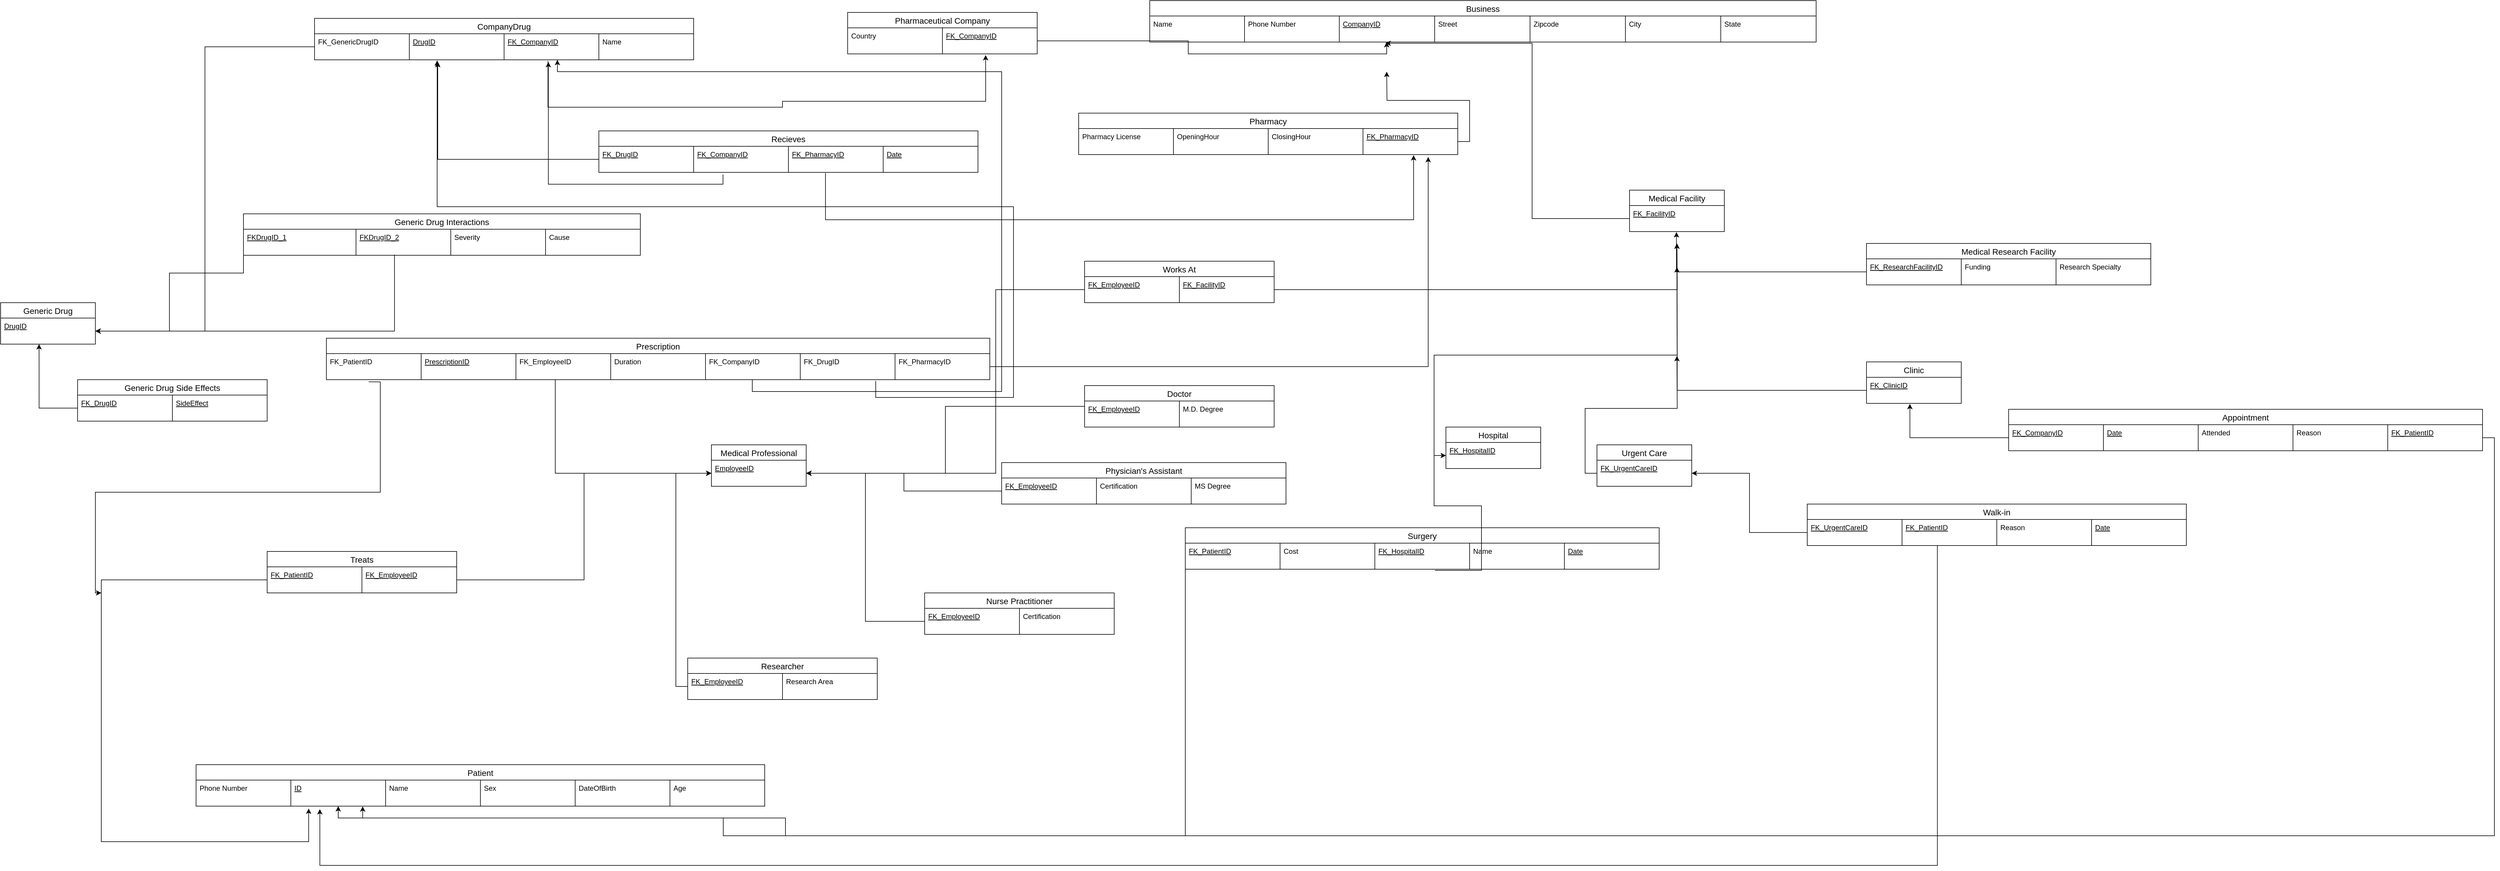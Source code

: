 <mxfile version="14.4.3" type="github">
  <diagram id="miAms7-wk8gSs7gAEDNE" name="Page-1">
    <mxGraphModel dx="1848" dy="2620" grid="1" gridSize="10" guides="1" tooltips="1" connect="1" arrows="1" fold="1" page="1" pageScale="1" pageWidth="850" pageHeight="1100" math="0" shadow="0">
      <root>
        <mxCell id="0" />
        <mxCell id="1" parent="0" />
        <mxCell id="jDIcjREZJwfRCK5uvEHR-30" value="Generic Drug" style="swimlane;fontStyle=0;childLayout=stackLayout;vertical=1;startSize=26;verticalStack=0;resizeParent=1;resizeParentMax=0;resizeLast=0;collapsible=1;marginBottom=0;align=center;fontSize=14;" vertex="1" parent="1">
          <mxGeometry x="40" y="260" width="160" height="70" as="geometry" />
        </mxCell>
        <mxCell id="jDIcjREZJwfRCK5uvEHR-31" value="DrugID" style="text;fillColor=none;spacingLeft=4;spacingRight=4;overflow=hidden;rotatable=0;points=[[0,0.5],[1,0.5]];portConstraint=eastwest;fontSize=12;strokeColor=#000000;fontStyle=4" vertex="1" parent="jDIcjREZJwfRCK5uvEHR-30">
          <mxGeometry y="26" width="160" height="44" as="geometry" />
        </mxCell>
        <mxCell id="jDIcjREZJwfRCK5uvEHR-34" value="Generic Drug Side Effects" style="swimlane;fontStyle=0;childLayout=stackLayout;vertical=1;startSize=26;verticalStack=0;resizeParent=1;resizeParentMax=0;resizeLast=0;collapsible=1;marginBottom=0;align=center;fontSize=14;" vertex="1" parent="1">
          <mxGeometry x="170" y="390" width="320" height="70" as="geometry" />
        </mxCell>
        <mxCell id="jDIcjREZJwfRCK5uvEHR-35" value="FK_DrugID" style="text;fillColor=none;spacingLeft=4;spacingRight=4;overflow=hidden;rotatable=0;points=[[0,0.5],[1,0.5]];portConstraint=eastwest;fontSize=12;strokeColor=#000000;fontStyle=4" vertex="1" parent="jDIcjREZJwfRCK5uvEHR-34">
          <mxGeometry y="26" width="160" height="44" as="geometry" />
        </mxCell>
        <mxCell id="jDIcjREZJwfRCK5uvEHR-36" value="SideEffect" style="text;fillColor=none;spacingLeft=4;spacingRight=4;overflow=hidden;rotatable=0;points=[[0,0.5],[1,0.5]];portConstraint=eastwest;fontSize=12;strokeColor=#000000;fontStyle=4" vertex="1" parent="jDIcjREZJwfRCK5uvEHR-34">
          <mxGeometry x="160" y="26" width="160" height="44" as="geometry" />
        </mxCell>
        <mxCell id="jDIcjREZJwfRCK5uvEHR-39" value="Generic Drug Interactions" style="swimlane;fontStyle=0;childLayout=stackLayout;vertical=1;startSize=26;verticalStack=0;resizeParent=1;resizeParentMax=0;resizeLast=0;collapsible=1;marginBottom=0;align=center;fontSize=14;flipH=1;flipV=0;" vertex="1" parent="1">
          <mxGeometry x="450" y="110" width="670" height="70" as="geometry" />
        </mxCell>
        <mxCell id="jDIcjREZJwfRCK5uvEHR-40" value="FKDrugID_1" style="text;fillColor=none;spacingLeft=4;spacingRight=4;overflow=hidden;rotatable=0;points=[[0,0.5],[1,0.5]];portConstraint=eastwest;fontSize=12;strokeColor=#000000;fontStyle=4" vertex="1" parent="jDIcjREZJwfRCK5uvEHR-39">
          <mxGeometry y="26" width="190" height="44" as="geometry" />
        </mxCell>
        <mxCell id="jDIcjREZJwfRCK5uvEHR-41" value="FKDrugID_2" style="text;fillColor=none;spacingLeft=4;spacingRight=4;overflow=hidden;rotatable=0;points=[[0,0.5],[1,0.5]];portConstraint=eastwest;fontSize=12;strokeColor=#000000;fontStyle=4" vertex="1" parent="jDIcjREZJwfRCK5uvEHR-39">
          <mxGeometry x="190" y="26" width="160" height="44" as="geometry" />
        </mxCell>
        <mxCell id="jDIcjREZJwfRCK5uvEHR-42" value="Severity" style="text;fillColor=none;spacingLeft=4;spacingRight=4;overflow=hidden;rotatable=0;points=[[0,0.5],[1,0.5]];portConstraint=eastwest;fontSize=12;strokeColor=#000000;" vertex="1" parent="jDIcjREZJwfRCK5uvEHR-39">
          <mxGeometry x="350" y="26" width="160" height="44" as="geometry" />
        </mxCell>
        <mxCell id="jDIcjREZJwfRCK5uvEHR-48" value="Cause" style="text;fillColor=none;spacingLeft=4;spacingRight=4;overflow=hidden;rotatable=0;points=[[0,0.5],[1,0.5]];portConstraint=eastwest;fontSize=12;strokeColor=#000000;" vertex="1" parent="jDIcjREZJwfRCK5uvEHR-39">
          <mxGeometry x="510" y="26" width="160" height="44" as="geometry" />
        </mxCell>
        <mxCell id="jDIcjREZJwfRCK5uvEHR-51" style="edgeStyle=orthogonalEdgeStyle;rounded=0;orthogonalLoop=1;jettySize=auto;html=1;exitX=0;exitY=0.5;exitDx=0;exitDy=0;entryX=0.406;entryY=1;entryDx=0;entryDy=0;entryPerimeter=0;" edge="1" parent="1" source="jDIcjREZJwfRCK5uvEHR-35" target="jDIcjREZJwfRCK5uvEHR-31">
          <mxGeometry relative="1" as="geometry" />
        </mxCell>
        <mxCell id="jDIcjREZJwfRCK5uvEHR-53" style="edgeStyle=orthogonalEdgeStyle;rounded=0;orthogonalLoop=1;jettySize=auto;html=1;exitX=0;exitY=0.5;exitDx=0;exitDy=0;entryX=1;entryY=0.5;entryDx=0;entryDy=0;" edge="1" parent="1" source="jDIcjREZJwfRCK5uvEHR-40" target="jDIcjREZJwfRCK5uvEHR-31">
          <mxGeometry relative="1" as="geometry">
            <mxPoint x="440" y="270" as="targetPoint" />
            <Array as="points">
              <mxPoint x="450" y="210" />
              <mxPoint x="325" y="210" />
              <mxPoint x="325" y="308" />
            </Array>
          </mxGeometry>
        </mxCell>
        <mxCell id="jDIcjREZJwfRCK5uvEHR-54" style="edgeStyle=orthogonalEdgeStyle;rounded=0;orthogonalLoop=1;jettySize=auto;html=1;exitX=0.406;exitY=0.977;exitDx=0;exitDy=0;entryX=1;entryY=0.5;entryDx=0;entryDy=0;exitPerimeter=0;" edge="1" parent="1" source="jDIcjREZJwfRCK5uvEHR-41" target="jDIcjREZJwfRCK5uvEHR-31">
          <mxGeometry relative="1" as="geometry">
            <Array as="points">
              <mxPoint x="705" y="308" />
            </Array>
          </mxGeometry>
        </mxCell>
        <mxCell id="jDIcjREZJwfRCK5uvEHR-55" value="CompanyDrug" style="swimlane;fontStyle=0;childLayout=stackLayout;vertical=1;startSize=26;verticalStack=0;resizeParent=1;resizeParentMax=0;resizeLast=0;collapsible=1;marginBottom=0;align=center;fontSize=14;" vertex="1" parent="1">
          <mxGeometry x="570" y="-220" width="640" height="70" as="geometry" />
        </mxCell>
        <mxCell id="jDIcjREZJwfRCK5uvEHR-64" value="FK_GenericDrugID" style="text;fillColor=none;spacingLeft=4;spacingRight=4;overflow=hidden;rotatable=0;points=[[0,0.5],[1,0.5]];portConstraint=eastwest;fontSize=12;strokeColor=#000000;fontStyle=0" vertex="1" parent="jDIcjREZJwfRCK5uvEHR-55">
          <mxGeometry y="26" width="160" height="44" as="geometry" />
        </mxCell>
        <mxCell id="jDIcjREZJwfRCK5uvEHR-56" value="DrugID" style="text;fillColor=none;spacingLeft=4;spacingRight=4;overflow=hidden;rotatable=0;points=[[0,0.5],[1,0.5]];portConstraint=eastwest;fontSize=12;strokeColor=#000000;fontStyle=4" vertex="1" parent="jDIcjREZJwfRCK5uvEHR-55">
          <mxGeometry x="160" y="26" width="160" height="44" as="geometry" />
        </mxCell>
        <mxCell id="jDIcjREZJwfRCK5uvEHR-57" value="FK_CompanyID" style="text;fillColor=none;spacingLeft=4;spacingRight=4;overflow=hidden;rotatable=0;points=[[0,0.5],[1,0.5]];portConstraint=eastwest;fontSize=12;strokeColor=#000000;fontStyle=4" vertex="1" parent="jDIcjREZJwfRCK5uvEHR-55">
          <mxGeometry x="320" y="26" width="160" height="44" as="geometry" />
        </mxCell>
        <mxCell id="jDIcjREZJwfRCK5uvEHR-58" value="Name" style="text;fillColor=none;spacingLeft=4;spacingRight=4;overflow=hidden;rotatable=0;points=[[0,0.5],[1,0.5]];portConstraint=eastwest;fontSize=12;strokeColor=#000000;" vertex="1" parent="jDIcjREZJwfRCK5uvEHR-55">
          <mxGeometry x="480" y="26" width="160" height="44" as="geometry" />
        </mxCell>
        <mxCell id="jDIcjREZJwfRCK5uvEHR-65" style="edgeStyle=orthogonalEdgeStyle;rounded=0;orthogonalLoop=1;jettySize=auto;html=1;exitX=0;exitY=0.5;exitDx=0;exitDy=0;entryX=1;entryY=0.5;entryDx=0;entryDy=0;" edge="1" parent="1" source="jDIcjREZJwfRCK5uvEHR-64" target="jDIcjREZJwfRCK5uvEHR-31">
          <mxGeometry relative="1" as="geometry" />
        </mxCell>
        <mxCell id="jDIcjREZJwfRCK5uvEHR-67" value="Pharmaceutical Company" style="swimlane;fontStyle=0;childLayout=stackLayout;vertical=1;startSize=26;verticalStack=0;resizeParent=1;resizeParentMax=0;resizeLast=0;collapsible=1;marginBottom=0;align=center;fontSize=14;" vertex="1" parent="1">
          <mxGeometry x="1470" y="-230" width="320" height="70" as="geometry" />
        </mxCell>
        <mxCell id="jDIcjREZJwfRCK5uvEHR-68" value="Country" style="text;fillColor=none;spacingLeft=4;spacingRight=4;overflow=hidden;rotatable=0;points=[[0,0.5],[1,0.5]];portConstraint=eastwest;fontSize=12;strokeColor=#000000;" vertex="1" parent="jDIcjREZJwfRCK5uvEHR-67">
          <mxGeometry y="26" width="160" height="44" as="geometry" />
        </mxCell>
        <mxCell id="jDIcjREZJwfRCK5uvEHR-69" value="FK_CompanyID" style="text;fillColor=none;spacingLeft=4;spacingRight=4;overflow=hidden;rotatable=0;points=[[0,0.5],[1,0.5]];portConstraint=eastwest;fontSize=12;strokeColor=#000000;fontStyle=4" vertex="1" parent="jDIcjREZJwfRCK5uvEHR-67">
          <mxGeometry x="160" y="26" width="160" height="44" as="geometry" />
        </mxCell>
        <mxCell id="jDIcjREZJwfRCK5uvEHR-71" value="Business" style="swimlane;fontStyle=0;childLayout=stackLayout;vertical=1;startSize=26;verticalStack=0;resizeParent=1;resizeParentMax=0;resizeLast=0;collapsible=1;marginBottom=0;align=center;fontSize=14;" vertex="1" parent="1">
          <mxGeometry x="1980" y="-250" width="1125" height="70" as="geometry" />
        </mxCell>
        <mxCell id="jDIcjREZJwfRCK5uvEHR-72" value="Name" style="text;fillColor=none;spacingLeft=4;spacingRight=4;overflow=hidden;rotatable=0;points=[[0,0.5],[1,0.5]];portConstraint=eastwest;fontSize=12;strokeColor=#000000;" vertex="1" parent="jDIcjREZJwfRCK5uvEHR-71">
          <mxGeometry y="26" width="160" height="44" as="geometry" />
        </mxCell>
        <mxCell id="jDIcjREZJwfRCK5uvEHR-73" value="Phone Number" style="text;fillColor=none;spacingLeft=4;spacingRight=4;overflow=hidden;rotatable=0;points=[[0,0.5],[1,0.5]];portConstraint=eastwest;fontSize=12;strokeColor=#000000;" vertex="1" parent="jDIcjREZJwfRCK5uvEHR-71">
          <mxGeometry x="160" y="26" width="160" height="44" as="geometry" />
        </mxCell>
        <mxCell id="jDIcjREZJwfRCK5uvEHR-74" value="CompanyID" style="text;fillColor=none;spacingLeft=4;spacingRight=4;overflow=hidden;rotatable=0;points=[[0,0.5],[1,0.5]];portConstraint=eastwest;fontSize=12;strokeColor=#000000;fontStyle=4" vertex="1" parent="jDIcjREZJwfRCK5uvEHR-71">
          <mxGeometry x="320" y="26" width="161" height="44" as="geometry" />
        </mxCell>
        <mxCell id="jDIcjREZJwfRCK5uvEHR-75" value="Street" style="text;fillColor=none;spacingLeft=4;spacingRight=4;overflow=hidden;rotatable=0;points=[[0,0.5],[1,0.5]];portConstraint=eastwest;fontSize=12;strokeColor=#000000;fontStyle=0" vertex="1" parent="jDIcjREZJwfRCK5uvEHR-71">
          <mxGeometry x="481" y="26" width="161" height="44" as="geometry" />
        </mxCell>
        <mxCell id="jDIcjREZJwfRCK5uvEHR-76" value="Zipcode" style="text;fillColor=none;spacingLeft=4;spacingRight=4;overflow=hidden;rotatable=0;points=[[0,0.5],[1,0.5]];portConstraint=eastwest;fontSize=12;strokeColor=#000000;fontStyle=0" vertex="1" parent="jDIcjREZJwfRCK5uvEHR-71">
          <mxGeometry x="642" y="26" width="161" height="44" as="geometry" />
        </mxCell>
        <mxCell id="jDIcjREZJwfRCK5uvEHR-77" value="City" style="text;fillColor=none;spacingLeft=4;spacingRight=4;overflow=hidden;rotatable=0;points=[[0,0.5],[1,0.5]];portConstraint=eastwest;fontSize=12;strokeColor=#000000;fontStyle=0" vertex="1" parent="jDIcjREZJwfRCK5uvEHR-71">
          <mxGeometry x="803" y="26" width="161" height="44" as="geometry" />
        </mxCell>
        <mxCell id="jDIcjREZJwfRCK5uvEHR-78" value="State" style="text;fillColor=none;spacingLeft=4;spacingRight=4;overflow=hidden;rotatable=0;points=[[0,0.5],[1,0.5]];portConstraint=eastwest;fontSize=12;strokeColor=#000000;fontStyle=0" vertex="1" parent="jDIcjREZJwfRCK5uvEHR-71">
          <mxGeometry x="964" y="26" width="161" height="44" as="geometry" />
        </mxCell>
        <mxCell id="jDIcjREZJwfRCK5uvEHR-79" style="edgeStyle=orthogonalEdgeStyle;rounded=0;orthogonalLoop=1;jettySize=auto;html=1;exitX=1;exitY=0.5;exitDx=0;exitDy=0;entryX=0.497;entryY=1;entryDx=0;entryDy=0;entryPerimeter=0;" edge="1" parent="1" source="jDIcjREZJwfRCK5uvEHR-69" target="jDIcjREZJwfRCK5uvEHR-74">
          <mxGeometry relative="1" as="geometry" />
        </mxCell>
        <mxCell id="jDIcjREZJwfRCK5uvEHR-80" style="edgeStyle=orthogonalEdgeStyle;rounded=0;orthogonalLoop=1;jettySize=auto;html=1;exitX=0.463;exitY=1.045;exitDx=0;exitDy=0;exitPerimeter=0;entryX=0.456;entryY=1.045;entryDx=0;entryDy=0;entryPerimeter=0;" edge="1" parent="1" source="jDIcjREZJwfRCK5uvEHR-57" target="jDIcjREZJwfRCK5uvEHR-69">
          <mxGeometry relative="1" as="geometry">
            <mxPoint x="1710" y="-148" as="targetPoint" />
            <Array as="points">
              <mxPoint x="964" y="-70" />
              <mxPoint x="1360" y="-70" />
              <mxPoint x="1360" y="-80" />
              <mxPoint x="1703" y="-80" />
            </Array>
          </mxGeometry>
        </mxCell>
        <mxCell id="jDIcjREZJwfRCK5uvEHR-81" value="Pharmacy" style="swimlane;fontStyle=0;childLayout=stackLayout;vertical=1;startSize=26;verticalStack=0;resizeParent=1;resizeParentMax=0;resizeLast=0;collapsible=1;marginBottom=0;align=center;fontSize=14;" vertex="1" parent="1">
          <mxGeometry x="1860" y="-60" width="640" height="70" as="geometry" />
        </mxCell>
        <mxCell id="jDIcjREZJwfRCK5uvEHR-82" value="Pharmacy License" style="text;fillColor=none;spacingLeft=4;spacingRight=4;overflow=hidden;rotatable=0;points=[[0,0.5],[1,0.5]];portConstraint=eastwest;fontSize=12;strokeColor=#000000;" vertex="1" parent="jDIcjREZJwfRCK5uvEHR-81">
          <mxGeometry y="26" width="160" height="44" as="geometry" />
        </mxCell>
        <mxCell id="jDIcjREZJwfRCK5uvEHR-83" value="OpeningHour" style="text;fillColor=none;spacingLeft=4;spacingRight=4;overflow=hidden;rotatable=0;points=[[0,0.5],[1,0.5]];portConstraint=eastwest;fontSize=12;strokeColor=#000000;" vertex="1" parent="jDIcjREZJwfRCK5uvEHR-81">
          <mxGeometry x="160" y="26" width="160" height="44" as="geometry" />
        </mxCell>
        <mxCell id="jDIcjREZJwfRCK5uvEHR-84" value="ClosingHour" style="text;fillColor=none;spacingLeft=4;spacingRight=4;overflow=hidden;rotatable=0;points=[[0,0.5],[1,0.5]];portConstraint=eastwest;fontSize=12;strokeColor=#000000;" vertex="1" parent="jDIcjREZJwfRCK5uvEHR-81">
          <mxGeometry x="320" y="26" width="160" height="44" as="geometry" />
        </mxCell>
        <mxCell id="jDIcjREZJwfRCK5uvEHR-85" value="FK_PharmacyID" style="text;fillColor=none;spacingLeft=4;spacingRight=4;overflow=hidden;rotatable=0;points=[[0,0.5],[1,0.5]];portConstraint=eastwest;fontSize=12;strokeColor=#000000;fontStyle=4" vertex="1" parent="jDIcjREZJwfRCK5uvEHR-81">
          <mxGeometry x="480" y="26" width="160" height="44" as="geometry" />
        </mxCell>
        <mxCell id="jDIcjREZJwfRCK5uvEHR-86" style="edgeStyle=orthogonalEdgeStyle;rounded=0;orthogonalLoop=1;jettySize=auto;html=1;exitX=1;exitY=0.5;exitDx=0;exitDy=0;" edge="1" parent="1" source="jDIcjREZJwfRCK5uvEHR-85">
          <mxGeometry relative="1" as="geometry">
            <mxPoint x="2380" y="-130" as="targetPoint" />
          </mxGeometry>
        </mxCell>
        <mxCell id="jDIcjREZJwfRCK5uvEHR-87" value="Medical Facility" style="swimlane;fontStyle=0;childLayout=stackLayout;vertical=1;startSize=26;verticalStack=0;resizeParent=1;resizeParentMax=0;resizeLast=0;collapsible=1;marginBottom=0;align=center;fontSize=14;" vertex="1" parent="1">
          <mxGeometry x="2790" y="70" width="160" height="70" as="geometry" />
        </mxCell>
        <mxCell id="jDIcjREZJwfRCK5uvEHR-88" value="FK_FacilityID" style="text;fillColor=none;spacingLeft=4;spacingRight=4;overflow=hidden;rotatable=0;points=[[0,0.5],[1,0.5]];portConstraint=eastwest;fontSize=12;strokeColor=#000000;fontStyle=4" vertex="1" parent="jDIcjREZJwfRCK5uvEHR-87">
          <mxGeometry y="26" width="160" height="44" as="geometry" />
        </mxCell>
        <mxCell id="jDIcjREZJwfRCK5uvEHR-91" value="Medical Research Facility" style="swimlane;fontStyle=0;childLayout=stackLayout;vertical=1;startSize=26;verticalStack=0;resizeParent=1;resizeParentMax=0;resizeLast=0;collapsible=1;marginBottom=0;align=center;fontSize=14;" vertex="1" parent="1">
          <mxGeometry x="3190" y="160" width="480" height="70" as="geometry" />
        </mxCell>
        <mxCell id="jDIcjREZJwfRCK5uvEHR-92" value="FK_ResearchFacilityID" style="text;fillColor=none;spacingLeft=4;spacingRight=4;overflow=hidden;rotatable=0;points=[[0,0.5],[1,0.5]];portConstraint=eastwest;fontSize=12;strokeColor=#000000;fontStyle=4" vertex="1" parent="jDIcjREZJwfRCK5uvEHR-91">
          <mxGeometry y="26" width="160" height="44" as="geometry" />
        </mxCell>
        <mxCell id="jDIcjREZJwfRCK5uvEHR-93" value="Funding" style="text;fillColor=none;spacingLeft=4;spacingRight=4;overflow=hidden;rotatable=0;points=[[0,0.5],[1,0.5]];portConstraint=eastwest;fontSize=12;strokeColor=#000000;" vertex="1" parent="jDIcjREZJwfRCK5uvEHR-91">
          <mxGeometry x="160" y="26" width="160" height="44" as="geometry" />
        </mxCell>
        <mxCell id="jDIcjREZJwfRCK5uvEHR-96" value="Research Specialty" style="text;fillColor=none;spacingLeft=4;spacingRight=4;overflow=hidden;rotatable=0;points=[[0,0.5],[1,0.5]];portConstraint=eastwest;fontSize=12;strokeColor=#000000;" vertex="1" parent="jDIcjREZJwfRCK5uvEHR-91">
          <mxGeometry x="320" y="26" width="160" height="44" as="geometry" />
        </mxCell>
        <mxCell id="jDIcjREZJwfRCK5uvEHR-95" style="edgeStyle=orthogonalEdgeStyle;rounded=0;orthogonalLoop=1;jettySize=auto;html=1;exitX=0;exitY=0.5;exitDx=0;exitDy=0;entryX=0.484;entryY=1.045;entryDx=0;entryDy=0;entryPerimeter=0;" edge="1" parent="1" source="jDIcjREZJwfRCK5uvEHR-88" target="jDIcjREZJwfRCK5uvEHR-74">
          <mxGeometry relative="1" as="geometry">
            <mxPoint x="2600" y="60" as="targetPoint" />
          </mxGeometry>
        </mxCell>
        <mxCell id="jDIcjREZJwfRCK5uvEHR-97" style="edgeStyle=orthogonalEdgeStyle;rounded=0;orthogonalLoop=1;jettySize=auto;html=1;exitX=0;exitY=0.5;exitDx=0;exitDy=0;entryX=0.495;entryY=1.02;entryDx=0;entryDy=0;entryPerimeter=0;" edge="1" parent="1" source="jDIcjREZJwfRCK5uvEHR-92" target="jDIcjREZJwfRCK5uvEHR-88">
          <mxGeometry relative="1" as="geometry" />
        </mxCell>
        <mxCell id="jDIcjREZJwfRCK5uvEHR-98" value="Clinic" style="swimlane;fontStyle=0;childLayout=stackLayout;vertical=1;startSize=26;verticalStack=0;resizeParent=1;resizeParentMax=0;resizeLast=0;collapsible=1;marginBottom=0;align=center;fontSize=14;" vertex="1" parent="1">
          <mxGeometry x="3190" y="360" width="160" height="70" as="geometry" />
        </mxCell>
        <mxCell id="jDIcjREZJwfRCK5uvEHR-99" value="FK_ClinicID" style="text;fillColor=none;spacingLeft=4;spacingRight=4;overflow=hidden;rotatable=0;points=[[0,0.5],[1,0.5]];portConstraint=eastwest;fontSize=12;strokeColor=#000000;fontStyle=4" vertex="1" parent="jDIcjREZJwfRCK5uvEHR-98">
          <mxGeometry y="26" width="160" height="44" as="geometry" />
        </mxCell>
        <mxCell id="jDIcjREZJwfRCK5uvEHR-102" style="edgeStyle=orthogonalEdgeStyle;rounded=0;orthogonalLoop=1;jettySize=auto;html=1;exitX=0;exitY=0.5;exitDx=0;exitDy=0;" edge="1" parent="1" source="jDIcjREZJwfRCK5uvEHR-99">
          <mxGeometry relative="1" as="geometry">
            <mxPoint x="2870" y="160" as="targetPoint" />
          </mxGeometry>
        </mxCell>
        <mxCell id="jDIcjREZJwfRCK5uvEHR-103" value="Appointment" style="swimlane;fontStyle=0;childLayout=stackLayout;vertical=1;startSize=26;verticalStack=0;resizeParent=1;resizeParentMax=0;resizeLast=0;collapsible=1;marginBottom=0;align=center;fontSize=14;" vertex="1" parent="1">
          <mxGeometry x="3430" y="440" width="800" height="70" as="geometry" />
        </mxCell>
        <mxCell id="jDIcjREZJwfRCK5uvEHR-104" value="FK_CompanyID" style="text;fillColor=none;spacingLeft=4;spacingRight=4;overflow=hidden;rotatable=0;points=[[0,0.5],[1,0.5]];portConstraint=eastwest;fontSize=12;strokeColor=#000000;fontStyle=4" vertex="1" parent="jDIcjREZJwfRCK5uvEHR-103">
          <mxGeometry y="26" width="160" height="44" as="geometry" />
        </mxCell>
        <mxCell id="jDIcjREZJwfRCK5uvEHR-105" value="Date" style="text;fillColor=none;spacingLeft=4;spacingRight=4;overflow=hidden;rotatable=0;points=[[0,0.5],[1,0.5]];portConstraint=eastwest;fontSize=12;strokeColor=#000000;fontStyle=4" vertex="1" parent="jDIcjREZJwfRCK5uvEHR-103">
          <mxGeometry x="160" y="26" width="160" height="44" as="geometry" />
        </mxCell>
        <mxCell id="jDIcjREZJwfRCK5uvEHR-108" value="Attended" style="text;fillColor=none;spacingLeft=4;spacingRight=4;overflow=hidden;rotatable=0;points=[[0,0.5],[1,0.5]];portConstraint=eastwest;fontSize=12;strokeColor=#000000;" vertex="1" parent="jDIcjREZJwfRCK5uvEHR-103">
          <mxGeometry x="320" y="26" width="160" height="44" as="geometry" />
        </mxCell>
        <mxCell id="jDIcjREZJwfRCK5uvEHR-109" value="Reason" style="text;fillColor=none;spacingLeft=4;spacingRight=4;overflow=hidden;rotatable=0;points=[[0,0.5],[1,0.5]];portConstraint=eastwest;fontSize=12;strokeColor=#000000;" vertex="1" parent="jDIcjREZJwfRCK5uvEHR-103">
          <mxGeometry x="480" y="26" width="160" height="44" as="geometry" />
        </mxCell>
        <mxCell id="jDIcjREZJwfRCK5uvEHR-110" value="FK_PatientID" style="text;fillColor=none;spacingLeft=4;spacingRight=4;overflow=hidden;rotatable=0;points=[[0,0.5],[1,0.5]];portConstraint=eastwest;fontSize=12;strokeColor=#000000;fontStyle=4" vertex="1" parent="jDIcjREZJwfRCK5uvEHR-103">
          <mxGeometry x="640" y="26" width="160" height="44" as="geometry" />
        </mxCell>
        <mxCell id="jDIcjREZJwfRCK5uvEHR-107" style="edgeStyle=orthogonalEdgeStyle;rounded=0;orthogonalLoop=1;jettySize=auto;html=1;exitX=0;exitY=0.5;exitDx=0;exitDy=0;entryX=0.458;entryY=1.02;entryDx=0;entryDy=0;entryPerimeter=0;" edge="1" parent="1" source="jDIcjREZJwfRCK5uvEHR-104" target="jDIcjREZJwfRCK5uvEHR-99">
          <mxGeometry relative="1" as="geometry" />
        </mxCell>
        <mxCell id="jDIcjREZJwfRCK5uvEHR-111" value="Patient" style="swimlane;fontStyle=0;childLayout=stackLayout;vertical=1;startSize=26;verticalStack=0;resizeParent=1;resizeParentMax=0;resizeLast=0;collapsible=1;marginBottom=0;align=center;fontSize=14;" vertex="1" parent="1">
          <mxGeometry x="370" y="1040" width="960" height="70" as="geometry" />
        </mxCell>
        <mxCell id="jDIcjREZJwfRCK5uvEHR-112" value="Phone Number" style="text;fillColor=none;spacingLeft=4;spacingRight=4;overflow=hidden;rotatable=0;points=[[0,0.5],[1,0.5]];portConstraint=eastwest;fontSize=12;strokeColor=#000000;" vertex="1" parent="jDIcjREZJwfRCK5uvEHR-111">
          <mxGeometry y="26" width="160" height="44" as="geometry" />
        </mxCell>
        <mxCell id="jDIcjREZJwfRCK5uvEHR-113" value="ID" style="text;fillColor=none;spacingLeft=4;spacingRight=4;overflow=hidden;rotatable=0;points=[[0,0.5],[1,0.5]];portConstraint=eastwest;fontSize=12;strokeColor=#000000;fontStyle=4" vertex="1" parent="jDIcjREZJwfRCK5uvEHR-111">
          <mxGeometry x="160" y="26" width="160" height="44" as="geometry" />
        </mxCell>
        <mxCell id="jDIcjREZJwfRCK5uvEHR-114" value="Name" style="text;fillColor=none;spacingLeft=4;spacingRight=4;overflow=hidden;rotatable=0;points=[[0,0.5],[1,0.5]];portConstraint=eastwest;fontSize=12;strokeColor=#000000;" vertex="1" parent="jDIcjREZJwfRCK5uvEHR-111">
          <mxGeometry x="320" y="26" width="160" height="44" as="geometry" />
        </mxCell>
        <mxCell id="jDIcjREZJwfRCK5uvEHR-115" value="Sex" style="text;fillColor=none;spacingLeft=4;spacingRight=4;overflow=hidden;rotatable=0;points=[[0,0.5],[1,0.5]];portConstraint=eastwest;fontSize=12;strokeColor=#000000;" vertex="1" parent="jDIcjREZJwfRCK5uvEHR-111">
          <mxGeometry x="480" y="26" width="160" height="44" as="geometry" />
        </mxCell>
        <mxCell id="jDIcjREZJwfRCK5uvEHR-116" value="DateOfBirth" style="text;fillColor=none;spacingLeft=4;spacingRight=4;overflow=hidden;rotatable=0;points=[[0,0.5],[1,0.5]];portConstraint=eastwest;fontSize=12;strokeColor=#000000;" vertex="1" parent="jDIcjREZJwfRCK5uvEHR-111">
          <mxGeometry x="640" y="26" width="160" height="44" as="geometry" />
        </mxCell>
        <mxCell id="jDIcjREZJwfRCK5uvEHR-117" value="Age" style="text;fillColor=none;spacingLeft=4;spacingRight=4;overflow=hidden;rotatable=0;points=[[0,0.5],[1,0.5]];portConstraint=eastwest;fontSize=12;strokeColor=#000000;" vertex="1" parent="jDIcjREZJwfRCK5uvEHR-111">
          <mxGeometry x="800" y="26" width="160" height="44" as="geometry" />
        </mxCell>
        <mxCell id="jDIcjREZJwfRCK5uvEHR-120" style="edgeStyle=orthogonalEdgeStyle;rounded=0;orthogonalLoop=1;jettySize=auto;html=1;exitX=1;exitY=0.5;exitDx=0;exitDy=0;" edge="1" parent="1" source="jDIcjREZJwfRCK5uvEHR-110" target="jDIcjREZJwfRCK5uvEHR-113">
          <mxGeometry relative="1" as="geometry">
            <mxPoint x="1260" y="1160" as="targetPoint" />
            <Array as="points">
              <mxPoint x="4250" y="488" />
              <mxPoint x="4250" y="1160" />
              <mxPoint x="1260" y="1160" />
              <mxPoint x="1260" y="1130" />
              <mxPoint x="610" y="1130" />
            </Array>
          </mxGeometry>
        </mxCell>
        <mxCell id="jDIcjREZJwfRCK5uvEHR-121" value="Surgery" style="swimlane;fontStyle=0;childLayout=stackLayout;vertical=1;startSize=26;verticalStack=0;resizeParent=1;resizeParentMax=0;resizeLast=0;collapsible=1;marginBottom=0;align=center;fontSize=14;" vertex="1" parent="1">
          <mxGeometry x="2040" y="640" width="800" height="70" as="geometry" />
        </mxCell>
        <mxCell id="jDIcjREZJwfRCK5uvEHR-122" value="FK_PatientID" style="text;fillColor=none;spacingLeft=4;spacingRight=4;overflow=hidden;rotatable=0;points=[[0,0.5],[1,0.5]];portConstraint=eastwest;fontSize=12;strokeColor=#000000;fontStyle=4" vertex="1" parent="jDIcjREZJwfRCK5uvEHR-121">
          <mxGeometry y="26" width="160" height="44" as="geometry" />
        </mxCell>
        <mxCell id="jDIcjREZJwfRCK5uvEHR-124" value="Cost" style="text;fillColor=none;spacingLeft=4;spacingRight=4;overflow=hidden;rotatable=0;points=[[0,0.5],[1,0.5]];portConstraint=eastwest;fontSize=12;strokeColor=#000000;" vertex="1" parent="jDIcjREZJwfRCK5uvEHR-121">
          <mxGeometry x="160" y="26" width="160" height="44" as="geometry" />
        </mxCell>
        <mxCell id="jDIcjREZJwfRCK5uvEHR-130" value="FK_HospitalID" style="text;fillColor=none;spacingLeft=4;spacingRight=4;overflow=hidden;rotatable=0;points=[[0,0.5],[1,0.5]];portConstraint=eastwest;fontSize=12;strokeColor=#000000;fontStyle=4" vertex="1" parent="jDIcjREZJwfRCK5uvEHR-121">
          <mxGeometry x="320" y="26" width="160" height="44" as="geometry" />
        </mxCell>
        <mxCell id="jDIcjREZJwfRCK5uvEHR-132" value="Name" style="text;fillColor=none;spacingLeft=4;spacingRight=4;overflow=hidden;rotatable=0;points=[[0,0.5],[1,0.5]];portConstraint=eastwest;fontSize=12;strokeColor=#000000;" vertex="1" parent="jDIcjREZJwfRCK5uvEHR-121">
          <mxGeometry x="480" y="26" width="160" height="44" as="geometry" />
        </mxCell>
        <mxCell id="jDIcjREZJwfRCK5uvEHR-133" value="Date" style="text;fillColor=none;spacingLeft=4;spacingRight=4;overflow=hidden;rotatable=0;points=[[0,0.5],[1,0.5]];portConstraint=eastwest;fontSize=12;strokeColor=#000000;fontStyle=4" vertex="1" parent="jDIcjREZJwfRCK5uvEHR-121">
          <mxGeometry x="640" y="26" width="160" height="44" as="geometry" />
        </mxCell>
        <mxCell id="jDIcjREZJwfRCK5uvEHR-125" value="Hospital" style="swimlane;fontStyle=0;childLayout=stackLayout;vertical=1;startSize=26;verticalStack=0;resizeParent=1;resizeParentMax=0;resizeLast=0;collapsible=1;marginBottom=0;align=center;fontSize=14;" vertex="1" parent="1">
          <mxGeometry x="2480" y="470" width="160" height="70" as="geometry" />
        </mxCell>
        <mxCell id="jDIcjREZJwfRCK5uvEHR-126" value="FK_HospitalID" style="text;fillColor=none;spacingLeft=4;spacingRight=4;overflow=hidden;rotatable=0;points=[[0,0.5],[1,0.5]];portConstraint=eastwest;fontSize=12;strokeColor=#000000;fontStyle=4" vertex="1" parent="jDIcjREZJwfRCK5uvEHR-125">
          <mxGeometry y="26" width="160" height="44" as="geometry" />
        </mxCell>
        <mxCell id="jDIcjREZJwfRCK5uvEHR-129" style="edgeStyle=orthogonalEdgeStyle;rounded=0;orthogonalLoop=1;jettySize=auto;html=1;exitX=0;exitY=0.5;exitDx=0;exitDy=0;" edge="1" parent="1" source="jDIcjREZJwfRCK5uvEHR-126">
          <mxGeometry relative="1" as="geometry">
            <mxPoint x="2870" y="200" as="targetPoint" />
          </mxGeometry>
        </mxCell>
        <mxCell id="jDIcjREZJwfRCK5uvEHR-134" style="edgeStyle=orthogonalEdgeStyle;rounded=0;orthogonalLoop=1;jettySize=auto;html=1;exitX=0.633;exitY=1.045;exitDx=0;exitDy=0;exitPerimeter=0;entryX=0;entryY=0.5;entryDx=0;entryDy=0;" edge="1" parent="1" source="jDIcjREZJwfRCK5uvEHR-130" target="jDIcjREZJwfRCK5uvEHR-126">
          <mxGeometry relative="1" as="geometry">
            <mxPoint x="2770" y="790" as="targetPoint" />
          </mxGeometry>
        </mxCell>
        <mxCell id="jDIcjREZJwfRCK5uvEHR-135" style="edgeStyle=orthogonalEdgeStyle;rounded=0;orthogonalLoop=1;jettySize=auto;html=1;exitX=0;exitY=0.5;exitDx=0;exitDy=0;entryX=0.758;entryY=1.008;entryDx=0;entryDy=0;entryPerimeter=0;" edge="1" parent="1" source="jDIcjREZJwfRCK5uvEHR-122" target="jDIcjREZJwfRCK5uvEHR-113">
          <mxGeometry relative="1" as="geometry">
            <mxPoint x="1270" y="660" as="targetPoint" />
            <Array as="points">
              <mxPoint x="2040" y="1160" />
              <mxPoint x="1365" y="1160" />
              <mxPoint x="1365" y="1130" />
              <mxPoint x="651" y="1130" />
            </Array>
          </mxGeometry>
        </mxCell>
        <mxCell id="jDIcjREZJwfRCK5uvEHR-136" value="Urgent Care" style="swimlane;fontStyle=0;childLayout=stackLayout;vertical=1;startSize=26;verticalStack=0;resizeParent=1;resizeParentMax=0;resizeLast=0;collapsible=1;marginBottom=0;align=center;fontSize=14;" vertex="1" parent="1">
          <mxGeometry x="2735" y="500" width="160" height="70" as="geometry" />
        </mxCell>
        <mxCell id="jDIcjREZJwfRCK5uvEHR-137" value="FK_UrgentCareID" style="text;fillColor=none;spacingLeft=4;spacingRight=4;overflow=hidden;rotatable=0;points=[[0,0.5],[1,0.5]];portConstraint=eastwest;fontSize=12;strokeColor=#000000;fontStyle=4" vertex="1" parent="jDIcjREZJwfRCK5uvEHR-136">
          <mxGeometry y="26" width="160" height="44" as="geometry" />
        </mxCell>
        <mxCell id="jDIcjREZJwfRCK5uvEHR-140" value="Walk-in" style="swimlane;fontStyle=0;childLayout=stackLayout;vertical=1;startSize=26;verticalStack=0;resizeParent=1;resizeParentMax=0;resizeLast=0;collapsible=1;marginBottom=0;align=center;fontSize=14;" vertex="1" parent="1">
          <mxGeometry x="3090" y="600" width="640" height="70" as="geometry" />
        </mxCell>
        <mxCell id="jDIcjREZJwfRCK5uvEHR-141" value="FK_UrgentCareID" style="text;fillColor=none;spacingLeft=4;spacingRight=4;overflow=hidden;rotatable=0;points=[[0,0.5],[1,0.5]];portConstraint=eastwest;fontSize=12;strokeColor=#000000;fontStyle=4" vertex="1" parent="jDIcjREZJwfRCK5uvEHR-140">
          <mxGeometry y="26" width="160" height="44" as="geometry" />
        </mxCell>
        <mxCell id="jDIcjREZJwfRCK5uvEHR-142" value="FK_PatientID" style="text;fillColor=none;spacingLeft=4;spacingRight=4;overflow=hidden;rotatable=0;points=[[0,0.5],[1,0.5]];portConstraint=eastwest;fontSize=12;strokeColor=#000000;fontStyle=4" vertex="1" parent="jDIcjREZJwfRCK5uvEHR-140">
          <mxGeometry x="160" y="26" width="160" height="44" as="geometry" />
        </mxCell>
        <mxCell id="jDIcjREZJwfRCK5uvEHR-143" value="Reason" style="text;fillColor=none;spacingLeft=4;spacingRight=4;overflow=hidden;rotatable=0;points=[[0,0.5],[1,0.5]];portConstraint=eastwest;fontSize=12;strokeColor=#000000;" vertex="1" parent="jDIcjREZJwfRCK5uvEHR-140">
          <mxGeometry x="320" y="26" width="160" height="44" as="geometry" />
        </mxCell>
        <mxCell id="jDIcjREZJwfRCK5uvEHR-144" value="Date" style="text;fillColor=none;spacingLeft=4;spacingRight=4;overflow=hidden;rotatable=0;points=[[0,0.5],[1,0.5]];portConstraint=eastwest;fontSize=12;strokeColor=#000000;fontStyle=4" vertex="1" parent="jDIcjREZJwfRCK5uvEHR-140">
          <mxGeometry x="480" y="26" width="160" height="44" as="geometry" />
        </mxCell>
        <mxCell id="jDIcjREZJwfRCK5uvEHR-146" style="edgeStyle=orthogonalEdgeStyle;rounded=0;orthogonalLoop=1;jettySize=auto;html=1;exitX=0.373;exitY=1.015;exitDx=0;exitDy=0;exitPerimeter=0;entryX=0.306;entryY=1.114;entryDx=0;entryDy=0;entryPerimeter=0;" edge="1" parent="1" source="jDIcjREZJwfRCK5uvEHR-142" target="jDIcjREZJwfRCK5uvEHR-113">
          <mxGeometry relative="1" as="geometry">
            <mxPoint x="760" y="1260" as="targetPoint" />
            <Array as="points">
              <mxPoint x="3310" y="1210" />
              <mxPoint x="579" y="1210" />
            </Array>
          </mxGeometry>
        </mxCell>
        <mxCell id="jDIcjREZJwfRCK5uvEHR-148" style="edgeStyle=orthogonalEdgeStyle;rounded=0;orthogonalLoop=1;jettySize=auto;html=1;exitX=0;exitY=0.5;exitDx=0;exitDy=0;entryX=1;entryY=0.5;entryDx=0;entryDy=0;" edge="1" parent="1" source="jDIcjREZJwfRCK5uvEHR-141" target="jDIcjREZJwfRCK5uvEHR-137">
          <mxGeometry relative="1" as="geometry" />
        </mxCell>
        <mxCell id="jDIcjREZJwfRCK5uvEHR-149" style="edgeStyle=orthogonalEdgeStyle;rounded=0;orthogonalLoop=1;jettySize=auto;html=1;exitX=0;exitY=0.5;exitDx=0;exitDy=0;" edge="1" parent="1" source="jDIcjREZJwfRCK5uvEHR-137">
          <mxGeometry relative="1" as="geometry">
            <mxPoint x="2870" y="350" as="targetPoint" />
          </mxGeometry>
        </mxCell>
        <mxCell id="jDIcjREZJwfRCK5uvEHR-150" value="Medical Professional" style="swimlane;fontStyle=0;childLayout=stackLayout;vertical=1;startSize=26;verticalStack=0;resizeParent=1;resizeParentMax=0;resizeLast=0;collapsible=1;marginBottom=0;align=center;fontSize=14;" vertex="1" parent="1">
          <mxGeometry x="1240" y="500" width="160" height="70" as="geometry" />
        </mxCell>
        <mxCell id="jDIcjREZJwfRCK5uvEHR-151" value="EmployeeID" style="text;fillColor=none;spacingLeft=4;spacingRight=4;overflow=hidden;rotatable=0;points=[[0,0.5],[1,0.5]];portConstraint=eastwest;fontSize=12;strokeColor=#000000;fontStyle=4" vertex="1" parent="jDIcjREZJwfRCK5uvEHR-150">
          <mxGeometry y="26" width="160" height="44" as="geometry" />
        </mxCell>
        <mxCell id="jDIcjREZJwfRCK5uvEHR-159" style="edgeStyle=orthogonalEdgeStyle;rounded=0;orthogonalLoop=1;jettySize=auto;html=1;exitX=0;exitY=0.5;exitDx=0;exitDy=0;entryX=1;entryY=0.5;entryDx=0;entryDy=0;" edge="1" parent="1" source="jDIcjREZJwfRCK5uvEHR-154" target="jDIcjREZJwfRCK5uvEHR-151">
          <mxGeometry relative="1" as="geometry" />
        </mxCell>
        <mxCell id="jDIcjREZJwfRCK5uvEHR-154" value="Doctor" style="swimlane;fontStyle=0;childLayout=stackLayout;vertical=1;startSize=26;verticalStack=0;resizeParent=1;resizeParentMax=0;resizeLast=0;collapsible=1;marginBottom=0;align=center;fontSize=14;" vertex="1" parent="1">
          <mxGeometry x="1870" y="400" width="320" height="70" as="geometry" />
        </mxCell>
        <mxCell id="jDIcjREZJwfRCK5uvEHR-155" value="FK_EmployeeID" style="text;fillColor=none;spacingLeft=4;spacingRight=4;overflow=hidden;rotatable=0;points=[[0,0.5],[1,0.5]];portConstraint=eastwest;fontSize=12;strokeColor=#000000;fontStyle=4" vertex="1" parent="jDIcjREZJwfRCK5uvEHR-154">
          <mxGeometry y="26" width="160" height="44" as="geometry" />
        </mxCell>
        <mxCell id="jDIcjREZJwfRCK5uvEHR-158" value="M.D. Degree" style="text;fillColor=none;spacingLeft=4;spacingRight=4;overflow=hidden;rotatable=0;points=[[0,0.5],[1,0.5]];portConstraint=eastwest;fontSize=12;strokeColor=#000000;" vertex="1" parent="jDIcjREZJwfRCK5uvEHR-154">
          <mxGeometry x="160" y="26" width="160" height="44" as="geometry" />
        </mxCell>
        <mxCell id="jDIcjREZJwfRCK5uvEHR-160" value="Physician&#39;s Assistant" style="swimlane;fontStyle=0;childLayout=stackLayout;vertical=1;startSize=26;verticalStack=0;resizeParent=1;resizeParentMax=0;resizeLast=0;collapsible=1;marginBottom=0;align=center;fontSize=14;" vertex="1" parent="1">
          <mxGeometry x="1730" y="530" width="480" height="70" as="geometry" />
        </mxCell>
        <mxCell id="jDIcjREZJwfRCK5uvEHR-161" value="FK_EmployeeID" style="text;fillColor=none;spacingLeft=4;spacingRight=4;overflow=hidden;rotatable=0;points=[[0,0.5],[1,0.5]];portConstraint=eastwest;fontSize=12;strokeColor=#000000;fontStyle=4" vertex="1" parent="jDIcjREZJwfRCK5uvEHR-160">
          <mxGeometry y="26" width="160" height="44" as="geometry" />
        </mxCell>
        <mxCell id="jDIcjREZJwfRCK5uvEHR-162" value="Certification" style="text;fillColor=none;spacingLeft=4;spacingRight=4;overflow=hidden;rotatable=0;points=[[0,0.5],[1,0.5]];portConstraint=eastwest;fontSize=12;strokeColor=#000000;" vertex="1" parent="jDIcjREZJwfRCK5uvEHR-160">
          <mxGeometry x="160" y="26" width="160" height="44" as="geometry" />
        </mxCell>
        <mxCell id="jDIcjREZJwfRCK5uvEHR-165" value="MS Degree" style="text;fillColor=none;spacingLeft=4;spacingRight=4;overflow=hidden;rotatable=0;points=[[0,0.5],[1,0.5]];portConstraint=eastwest;fontSize=12;strokeColor=#000000;" vertex="1" parent="jDIcjREZJwfRCK5uvEHR-160">
          <mxGeometry x="320" y="26" width="160" height="44" as="geometry" />
        </mxCell>
        <mxCell id="jDIcjREZJwfRCK5uvEHR-164" style="edgeStyle=orthogonalEdgeStyle;rounded=0;orthogonalLoop=1;jettySize=auto;html=1;exitX=0;exitY=0.5;exitDx=0;exitDy=0;entryX=1;entryY=0.5;entryDx=0;entryDy=0;" edge="1" parent="1" source="jDIcjREZJwfRCK5uvEHR-161" target="jDIcjREZJwfRCK5uvEHR-151">
          <mxGeometry relative="1" as="geometry" />
        </mxCell>
        <mxCell id="jDIcjREZJwfRCK5uvEHR-166" value="Nurse Practitioner" style="swimlane;fontStyle=0;childLayout=stackLayout;vertical=1;startSize=26;verticalStack=0;resizeParent=1;resizeParentMax=0;resizeLast=0;collapsible=1;marginBottom=0;align=center;fontSize=14;" vertex="1" parent="1">
          <mxGeometry x="1600" y="750" width="320" height="70" as="geometry" />
        </mxCell>
        <mxCell id="jDIcjREZJwfRCK5uvEHR-167" value="FK_EmployeeID" style="text;fillColor=none;spacingLeft=4;spacingRight=4;overflow=hidden;rotatable=0;points=[[0,0.5],[1,0.5]];portConstraint=eastwest;fontSize=12;strokeColor=#000000;fontStyle=4" vertex="1" parent="jDIcjREZJwfRCK5uvEHR-166">
          <mxGeometry y="26" width="160" height="44" as="geometry" />
        </mxCell>
        <mxCell id="jDIcjREZJwfRCK5uvEHR-168" value="Certification" style="text;fillColor=none;spacingLeft=4;spacingRight=4;overflow=hidden;rotatable=0;points=[[0,0.5],[1,0.5]];portConstraint=eastwest;fontSize=12;strokeColor=#000000;" vertex="1" parent="jDIcjREZJwfRCK5uvEHR-166">
          <mxGeometry x="160" y="26" width="160" height="44" as="geometry" />
        </mxCell>
        <mxCell id="jDIcjREZJwfRCK5uvEHR-170" style="edgeStyle=orthogonalEdgeStyle;rounded=0;orthogonalLoop=1;jettySize=auto;html=1;exitX=0;exitY=0.5;exitDx=0;exitDy=0;entryX=1;entryY=0.5;entryDx=0;entryDy=0;" edge="1" parent="1" source="jDIcjREZJwfRCK5uvEHR-167" target="jDIcjREZJwfRCK5uvEHR-151">
          <mxGeometry relative="1" as="geometry" />
        </mxCell>
        <mxCell id="jDIcjREZJwfRCK5uvEHR-172" value="Researcher" style="swimlane;fontStyle=0;childLayout=stackLayout;vertical=1;startSize=26;verticalStack=0;resizeParent=1;resizeParentMax=0;resizeLast=0;collapsible=1;marginBottom=0;align=center;fontSize=14;" vertex="1" parent="1">
          <mxGeometry x="1200" y="860" width="320" height="70" as="geometry" />
        </mxCell>
        <mxCell id="jDIcjREZJwfRCK5uvEHR-173" value="FK_EmployeeID" style="text;fillColor=none;spacingLeft=4;spacingRight=4;overflow=hidden;rotatable=0;points=[[0,0.5],[1,0.5]];portConstraint=eastwest;fontSize=12;strokeColor=#000000;fontStyle=4" vertex="1" parent="jDIcjREZJwfRCK5uvEHR-172">
          <mxGeometry y="26" width="160" height="44" as="geometry" />
        </mxCell>
        <mxCell id="jDIcjREZJwfRCK5uvEHR-174" value="Research Area" style="text;fillColor=none;spacingLeft=4;spacingRight=4;overflow=hidden;rotatable=0;points=[[0,0.5],[1,0.5]];portConstraint=eastwest;fontSize=12;strokeColor=#000000;" vertex="1" parent="jDIcjREZJwfRCK5uvEHR-172">
          <mxGeometry x="160" y="26" width="160" height="44" as="geometry" />
        </mxCell>
        <mxCell id="jDIcjREZJwfRCK5uvEHR-176" style="edgeStyle=orthogonalEdgeStyle;rounded=0;orthogonalLoop=1;jettySize=auto;html=1;exitX=0;exitY=0.5;exitDx=0;exitDy=0;entryX=0;entryY=0.5;entryDx=0;entryDy=0;" edge="1" parent="1" source="jDIcjREZJwfRCK5uvEHR-173" target="jDIcjREZJwfRCK5uvEHR-151">
          <mxGeometry relative="1" as="geometry" />
        </mxCell>
        <mxCell id="jDIcjREZJwfRCK5uvEHR-177" value="Works At" style="swimlane;fontStyle=0;childLayout=stackLayout;vertical=1;startSize=26;verticalStack=0;resizeParent=1;resizeParentMax=0;resizeLast=0;collapsible=1;marginBottom=0;align=center;fontSize=14;" vertex="1" parent="1">
          <mxGeometry x="1870" y="190" width="320" height="70" as="geometry" />
        </mxCell>
        <mxCell id="jDIcjREZJwfRCK5uvEHR-178" value="FK_EmployeeID" style="text;fillColor=none;spacingLeft=4;spacingRight=4;overflow=hidden;rotatable=0;points=[[0,0.5],[1,0.5]];portConstraint=eastwest;fontSize=12;strokeColor=#000000;fontStyle=4" vertex="1" parent="jDIcjREZJwfRCK5uvEHR-177">
          <mxGeometry y="26" width="160" height="44" as="geometry" />
        </mxCell>
        <mxCell id="jDIcjREZJwfRCK5uvEHR-179" value="FK_FacilityID" style="text;fillColor=none;spacingLeft=4;spacingRight=4;overflow=hidden;rotatable=0;points=[[0,0.5],[1,0.5]];portConstraint=eastwest;fontSize=12;strokeColor=#000000;fontStyle=4" vertex="1" parent="jDIcjREZJwfRCK5uvEHR-177">
          <mxGeometry x="160" y="26" width="160" height="44" as="geometry" />
        </mxCell>
        <mxCell id="jDIcjREZJwfRCK5uvEHR-181" style="edgeStyle=orthogonalEdgeStyle;rounded=0;orthogonalLoop=1;jettySize=auto;html=1;exitX=1;exitY=0.5;exitDx=0;exitDy=0;" edge="1" parent="1" source="jDIcjREZJwfRCK5uvEHR-179">
          <mxGeometry relative="1" as="geometry">
            <mxPoint x="2870" y="160" as="targetPoint" />
          </mxGeometry>
        </mxCell>
        <mxCell id="jDIcjREZJwfRCK5uvEHR-182" style="edgeStyle=orthogonalEdgeStyle;rounded=0;orthogonalLoop=1;jettySize=auto;html=1;exitX=0;exitY=0.5;exitDx=0;exitDy=0;entryX=1;entryY=0.5;entryDx=0;entryDy=0;" edge="1" parent="1" source="jDIcjREZJwfRCK5uvEHR-178" target="jDIcjREZJwfRCK5uvEHR-151">
          <mxGeometry relative="1" as="geometry">
            <Array as="points">
              <mxPoint x="1720" y="238" />
              <mxPoint x="1720" y="548" />
            </Array>
          </mxGeometry>
        </mxCell>
        <mxCell id="jDIcjREZJwfRCK5uvEHR-183" value="Treats" style="swimlane;fontStyle=0;childLayout=stackLayout;vertical=1;startSize=26;verticalStack=0;resizeParent=1;resizeParentMax=0;resizeLast=0;collapsible=1;marginBottom=0;align=center;fontSize=14;" vertex="1" parent="1">
          <mxGeometry x="490" y="680" width="320" height="70" as="geometry" />
        </mxCell>
        <mxCell id="jDIcjREZJwfRCK5uvEHR-184" value="FK_PatientID" style="text;fillColor=none;spacingLeft=4;spacingRight=4;overflow=hidden;rotatable=0;points=[[0,0.5],[1,0.5]];portConstraint=eastwest;fontSize=12;strokeColor=#000000;fontStyle=4" vertex="1" parent="jDIcjREZJwfRCK5uvEHR-183">
          <mxGeometry y="26" width="160" height="44" as="geometry" />
        </mxCell>
        <mxCell id="jDIcjREZJwfRCK5uvEHR-185" value="FK_EmployeeID" style="text;fillColor=none;spacingLeft=4;spacingRight=4;overflow=hidden;rotatable=0;points=[[0,0.5],[1,0.5]];portConstraint=eastwest;fontSize=12;strokeColor=#000000;fontStyle=4" vertex="1" parent="jDIcjREZJwfRCK5uvEHR-183">
          <mxGeometry x="160" y="26" width="160" height="44" as="geometry" />
        </mxCell>
        <mxCell id="jDIcjREZJwfRCK5uvEHR-187" style="edgeStyle=orthogonalEdgeStyle;rounded=0;orthogonalLoop=1;jettySize=auto;html=1;exitX=1;exitY=0.5;exitDx=0;exitDy=0;entryX=0;entryY=0.5;entryDx=0;entryDy=0;" edge="1" parent="1" source="jDIcjREZJwfRCK5uvEHR-185" target="jDIcjREZJwfRCK5uvEHR-151">
          <mxGeometry relative="1" as="geometry" />
        </mxCell>
        <mxCell id="jDIcjREZJwfRCK5uvEHR-189" style="edgeStyle=orthogonalEdgeStyle;rounded=0;orthogonalLoop=1;jettySize=auto;html=1;exitX=0;exitY=0.5;exitDx=0;exitDy=0;entryX=0.188;entryY=1.091;entryDx=0;entryDy=0;entryPerimeter=0;" edge="1" parent="1" source="jDIcjREZJwfRCK5uvEHR-184" target="jDIcjREZJwfRCK5uvEHR-113">
          <mxGeometry relative="1" as="geometry">
            <mxPoint x="260" y="1260" as="targetPoint" />
            <Array as="points">
              <mxPoint x="210" y="728" />
              <mxPoint x="210" y="1170" />
              <mxPoint x="560" y="1170" />
            </Array>
          </mxGeometry>
        </mxCell>
        <mxCell id="jDIcjREZJwfRCK5uvEHR-192" value="Prescription" style="swimlane;fontStyle=0;childLayout=stackLayout;vertical=1;startSize=26;verticalStack=0;resizeParent=1;resizeParentMax=0;resizeLast=0;collapsible=1;marginBottom=0;align=center;fontSize=14;" vertex="1" parent="1">
          <mxGeometry x="590" y="320" width="1120" height="70" as="geometry" />
        </mxCell>
        <mxCell id="jDIcjREZJwfRCK5uvEHR-193" value="FK_PatientID" style="text;fillColor=none;spacingLeft=4;spacingRight=4;overflow=hidden;rotatable=0;points=[[0,0.5],[1,0.5]];portConstraint=eastwest;fontSize=12;strokeColor=#000000;" vertex="1" parent="jDIcjREZJwfRCK5uvEHR-192">
          <mxGeometry y="26" width="160" height="44" as="geometry" />
        </mxCell>
        <mxCell id="jDIcjREZJwfRCK5uvEHR-194" value="PrescriptionID" style="text;fillColor=none;spacingLeft=4;spacingRight=4;overflow=hidden;rotatable=0;points=[[0,0.5],[1,0.5]];portConstraint=eastwest;fontSize=12;strokeColor=#000000;fontStyle=4" vertex="1" parent="jDIcjREZJwfRCK5uvEHR-192">
          <mxGeometry x="160" y="26" width="160" height="44" as="geometry" />
        </mxCell>
        <mxCell id="jDIcjREZJwfRCK5uvEHR-195" value="FK_EmployeeID" style="text;fillColor=none;spacingLeft=4;spacingRight=4;overflow=hidden;rotatable=0;points=[[0,0.5],[1,0.5]];portConstraint=eastwest;fontSize=12;strokeColor=#000000;" vertex="1" parent="jDIcjREZJwfRCK5uvEHR-192">
          <mxGeometry x="320" y="26" width="160" height="44" as="geometry" />
        </mxCell>
        <mxCell id="jDIcjREZJwfRCK5uvEHR-197" value="Duration" style="text;fillColor=none;spacingLeft=4;spacingRight=4;overflow=hidden;rotatable=0;points=[[0,0.5],[1,0.5]];portConstraint=eastwest;fontSize=12;strokeColor=#000000;" vertex="1" parent="jDIcjREZJwfRCK5uvEHR-192">
          <mxGeometry x="480" y="26" width="160" height="44" as="geometry" />
        </mxCell>
        <mxCell id="jDIcjREZJwfRCK5uvEHR-199" value="FK_CompanyID" style="text;fillColor=none;spacingLeft=4;spacingRight=4;overflow=hidden;rotatable=0;points=[[0,0.5],[1,0.5]];portConstraint=eastwest;fontSize=12;strokeColor=#000000;" vertex="1" parent="jDIcjREZJwfRCK5uvEHR-192">
          <mxGeometry x="640" y="26" width="160" height="44" as="geometry" />
        </mxCell>
        <mxCell id="jDIcjREZJwfRCK5uvEHR-200" value="FK_DrugID" style="text;fillColor=none;spacingLeft=4;spacingRight=4;overflow=hidden;rotatable=0;points=[[0,0.5],[1,0.5]];portConstraint=eastwest;fontSize=12;strokeColor=#000000;" vertex="1" parent="jDIcjREZJwfRCK5uvEHR-192">
          <mxGeometry x="800" y="26" width="160" height="44" as="geometry" />
        </mxCell>
        <mxCell id="jDIcjREZJwfRCK5uvEHR-207" value="FK_PharmacyID" style="text;fillColor=none;spacingLeft=4;spacingRight=4;overflow=hidden;rotatable=0;points=[[0,0.5],[1,0.5]];portConstraint=eastwest;fontSize=12;strokeColor=#000000;" vertex="1" parent="jDIcjREZJwfRCK5uvEHR-192">
          <mxGeometry x="960" y="26" width="160" height="44" as="geometry" />
        </mxCell>
        <mxCell id="jDIcjREZJwfRCK5uvEHR-196" style="edgeStyle=orthogonalEdgeStyle;rounded=0;orthogonalLoop=1;jettySize=auto;html=1;exitX=0.415;exitY=1.008;exitDx=0;exitDy=0;entryX=0;entryY=0.5;entryDx=0;entryDy=0;exitPerimeter=0;" edge="1" parent="1" source="jDIcjREZJwfRCK5uvEHR-195" target="jDIcjREZJwfRCK5uvEHR-151">
          <mxGeometry relative="1" as="geometry" />
        </mxCell>
        <mxCell id="jDIcjREZJwfRCK5uvEHR-198" style="edgeStyle=orthogonalEdgeStyle;rounded=0;orthogonalLoop=1;jettySize=auto;html=1;exitX=0.446;exitY=1.083;exitDx=0;exitDy=0;exitPerimeter=0;" edge="1" parent="1" source="jDIcjREZJwfRCK5uvEHR-193">
          <mxGeometry relative="1" as="geometry">
            <mxPoint x="210" y="750" as="targetPoint" />
            <Array as="points">
              <mxPoint x="681" y="580" />
              <mxPoint x="200" y="580" />
              <mxPoint x="200" y="750" />
            </Array>
          </mxGeometry>
        </mxCell>
        <mxCell id="jDIcjREZJwfRCK5uvEHR-205" style="edgeStyle=orthogonalEdgeStyle;rounded=0;orthogonalLoop=1;jettySize=auto;html=1;exitX=0.796;exitY=1.049;exitDx=0;exitDy=0;entryX=0.294;entryY=1.023;entryDx=0;entryDy=0;entryPerimeter=0;exitPerimeter=0;" edge="1" parent="1" source="jDIcjREZJwfRCK5uvEHR-200" target="jDIcjREZJwfRCK5uvEHR-56">
          <mxGeometry relative="1" as="geometry">
            <mxPoint x="780" y="-140" as="targetPoint" />
            <Array as="points">
              <mxPoint x="1517" y="420" />
              <mxPoint x="1750" y="420" />
              <mxPoint x="1750" y="98" />
              <mxPoint x="777" y="98" />
            </Array>
          </mxGeometry>
        </mxCell>
        <mxCell id="jDIcjREZJwfRCK5uvEHR-206" style="edgeStyle=orthogonalEdgeStyle;rounded=0;orthogonalLoop=1;jettySize=auto;html=1;exitX=0.494;exitY=1;exitDx=0;exitDy=0;exitPerimeter=0;" edge="1" parent="1" source="jDIcjREZJwfRCK5uvEHR-199">
          <mxGeometry relative="1" as="geometry">
            <mxPoint x="980" y="-150" as="targetPoint" />
            <Array as="points">
              <mxPoint x="1309" y="410" />
              <mxPoint x="1730" y="410" />
              <mxPoint x="1730" y="-130" />
              <mxPoint x="980" y="-130" />
            </Array>
          </mxGeometry>
        </mxCell>
        <mxCell id="jDIcjREZJwfRCK5uvEHR-208" style="edgeStyle=orthogonalEdgeStyle;rounded=0;orthogonalLoop=1;jettySize=auto;html=1;exitX=1;exitY=0.5;exitDx=0;exitDy=0;entryX=0.688;entryY=1.091;entryDx=0;entryDy=0;entryPerimeter=0;" edge="1" parent="1" source="jDIcjREZJwfRCK5uvEHR-207" target="jDIcjREZJwfRCK5uvEHR-85">
          <mxGeometry relative="1" as="geometry">
            <mxPoint x="2454" y="20" as="targetPoint" />
            <Array as="points">
              <mxPoint x="2450" y="368" />
            </Array>
          </mxGeometry>
        </mxCell>
        <mxCell id="jDIcjREZJwfRCK5uvEHR-209" value="Recieves" style="swimlane;fontStyle=0;childLayout=stackLayout;vertical=1;startSize=26;verticalStack=0;resizeParent=1;resizeParentMax=0;resizeLast=0;collapsible=1;marginBottom=0;align=center;fontSize=14;" vertex="1" parent="1">
          <mxGeometry x="1050" y="-30" width="640" height="70" as="geometry" />
        </mxCell>
        <mxCell id="jDIcjREZJwfRCK5uvEHR-210" value="FK_DrugID" style="text;fillColor=none;spacingLeft=4;spacingRight=4;overflow=hidden;rotatable=0;points=[[0,0.5],[1,0.5]];portConstraint=eastwest;fontSize=12;strokeColor=#000000;fontStyle=4" vertex="1" parent="jDIcjREZJwfRCK5uvEHR-209">
          <mxGeometry y="26" width="160" height="44" as="geometry" />
        </mxCell>
        <mxCell id="jDIcjREZJwfRCK5uvEHR-211" value="FK_CompanyID" style="text;fillColor=none;spacingLeft=4;spacingRight=4;overflow=hidden;rotatable=0;points=[[0,0.5],[1,0.5]];portConstraint=eastwest;fontSize=12;strokeColor=#000000;fontStyle=4" vertex="1" parent="jDIcjREZJwfRCK5uvEHR-209">
          <mxGeometry x="160" y="26" width="160" height="44" as="geometry" />
        </mxCell>
        <mxCell id="jDIcjREZJwfRCK5uvEHR-212" value="FK_PharmacyID" style="text;fillColor=none;spacingLeft=4;spacingRight=4;overflow=hidden;rotatable=0;points=[[0,0.5],[1,0.5]];portConstraint=eastwest;fontSize=12;strokeColor=#000000;fontStyle=4" vertex="1" parent="jDIcjREZJwfRCK5uvEHR-209">
          <mxGeometry x="320" y="26" width="160" height="44" as="geometry" />
        </mxCell>
        <mxCell id="jDIcjREZJwfRCK5uvEHR-213" value="Date" style="text;fillColor=none;spacingLeft=4;spacingRight=4;overflow=hidden;rotatable=0;points=[[0,0.5],[1,0.5]];portConstraint=eastwest;fontSize=12;strokeColor=#000000;fontStyle=4" vertex="1" parent="jDIcjREZJwfRCK5uvEHR-209">
          <mxGeometry x="480" y="26" width="160" height="44" as="geometry" />
        </mxCell>
        <mxCell id="jDIcjREZJwfRCK5uvEHR-214" style="edgeStyle=orthogonalEdgeStyle;rounded=0;orthogonalLoop=1;jettySize=auto;html=1;exitX=0;exitY=0.5;exitDx=0;exitDy=0;entryX=0.3;entryY=1.083;entryDx=0;entryDy=0;entryPerimeter=0;" edge="1" parent="1" source="jDIcjREZJwfRCK5uvEHR-210" target="jDIcjREZJwfRCK5uvEHR-56">
          <mxGeometry relative="1" as="geometry">
            <Array as="points">
              <mxPoint x="778" y="18" />
            </Array>
          </mxGeometry>
        </mxCell>
        <mxCell id="jDIcjREZJwfRCK5uvEHR-215" style="edgeStyle=orthogonalEdgeStyle;rounded=0;orthogonalLoop=1;jettySize=auto;html=1;exitX=0.31;exitY=1.083;exitDx=0;exitDy=0;entryX=0.467;entryY=1.083;entryDx=0;entryDy=0;entryPerimeter=0;exitPerimeter=0;" edge="1" parent="1" source="jDIcjREZJwfRCK5uvEHR-211" target="jDIcjREZJwfRCK5uvEHR-57">
          <mxGeometry relative="1" as="geometry">
            <Array as="points">
              <mxPoint x="1260" y="60" />
              <mxPoint x="965" y="60" />
            </Array>
          </mxGeometry>
        </mxCell>
        <mxCell id="jDIcjREZJwfRCK5uvEHR-217" style="edgeStyle=orthogonalEdgeStyle;rounded=0;orthogonalLoop=1;jettySize=auto;html=1;exitX=0.391;exitY=1.023;exitDx=0;exitDy=0;exitPerimeter=0;entryX=0.534;entryY=1.023;entryDx=0;entryDy=0;entryPerimeter=0;" edge="1" parent="1" source="jDIcjREZJwfRCK5uvEHR-212" target="jDIcjREZJwfRCK5uvEHR-85">
          <mxGeometry relative="1" as="geometry">
            <mxPoint x="2420" y="110" as="targetPoint" />
            <Array as="points">
              <mxPoint x="1433" y="120" />
              <mxPoint x="2425" y="120" />
            </Array>
          </mxGeometry>
        </mxCell>
      </root>
    </mxGraphModel>
  </diagram>
</mxfile>
